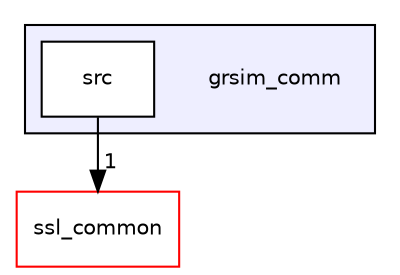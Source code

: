 digraph "grsim_comm" {
  compound=true
  node [ fontsize="10", fontname="Helvetica"];
  edge [ labelfontsize="10", labelfontname="Helvetica"];
  subgraph clusterdir_9a894cd20ee05559dc2acaa48b41f107 {
    graph [ bgcolor="#eeeeff", pencolor="black", label="" URL="dir_9a894cd20ee05559dc2acaa48b41f107.html"];
    dir_9a894cd20ee05559dc2acaa48b41f107 [shape=plaintext label="grsim_comm"];
    dir_22c68632eddae758fb13f66082b77901 [shape=box label="src" color="black" fillcolor="white" style="filled" URL="dir_22c68632eddae758fb13f66082b77901.html"];
  }
  dir_bc44a81003d647dc89537d2d243014a5 [shape=box label="ssl_common" fillcolor="white" style="filled" color="red" URL="dir_bc44a81003d647dc89537d2d243014a5.html"];
  dir_22c68632eddae758fb13f66082b77901->dir_bc44a81003d647dc89537d2d243014a5 [headlabel="1", labeldistance=1.5 headhref="dir_000038_000025.html"];
}
